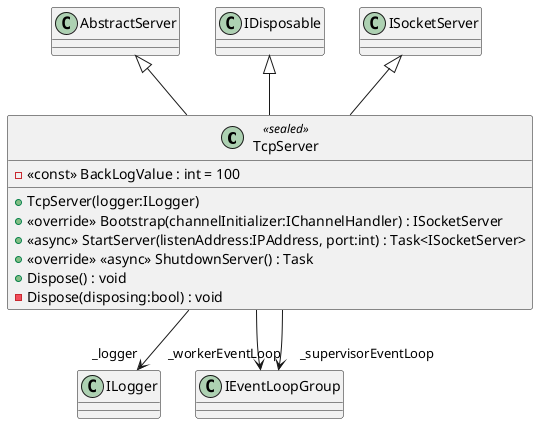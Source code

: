@startuml
class TcpServer <<sealed>> {
    - <<const>> BackLogValue : int = 100
    + TcpServer(logger:ILogger)
    + <<override>> Bootstrap(channelInitializer:IChannelHandler) : ISocketServer
    + <<async>> StartServer(listenAddress:IPAddress, port:int) : Task<ISocketServer>
    + <<override>> <<async>> ShutdownServer() : Task
    + Dispose() : void
    - Dispose(disposing:bool) : void
}
AbstractServer <|-- TcpServer
IDisposable <|-- TcpServer
ISocketServer <|-- TcpServer
TcpServer --> "_logger" ILogger
TcpServer --> "_workerEventLoop" IEventLoopGroup
TcpServer --> "_supervisorEventLoop" IEventLoopGroup
@enduml
